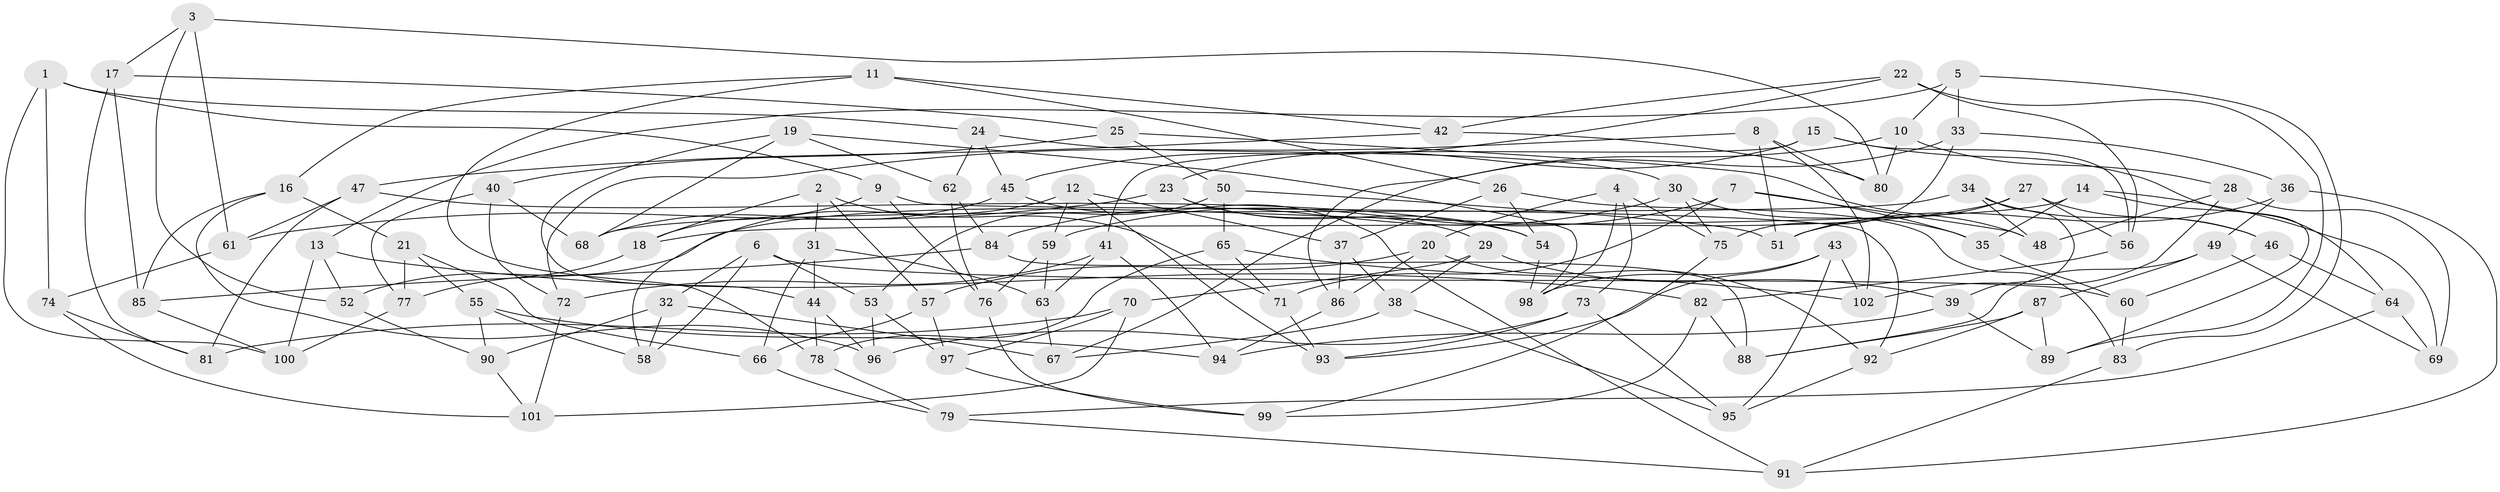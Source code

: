 // coarse degree distribution, {6: 0.5833333333333334, 5: 0.1, 4: 0.31666666666666665}
// Generated by graph-tools (version 1.1) at 2025/52/02/27/25 19:52:31]
// undirected, 102 vertices, 204 edges
graph export_dot {
graph [start="1"]
  node [color=gray90,style=filled];
  1;
  2;
  3;
  4;
  5;
  6;
  7;
  8;
  9;
  10;
  11;
  12;
  13;
  14;
  15;
  16;
  17;
  18;
  19;
  20;
  21;
  22;
  23;
  24;
  25;
  26;
  27;
  28;
  29;
  30;
  31;
  32;
  33;
  34;
  35;
  36;
  37;
  38;
  39;
  40;
  41;
  42;
  43;
  44;
  45;
  46;
  47;
  48;
  49;
  50;
  51;
  52;
  53;
  54;
  55;
  56;
  57;
  58;
  59;
  60;
  61;
  62;
  63;
  64;
  65;
  66;
  67;
  68;
  69;
  70;
  71;
  72;
  73;
  74;
  75;
  76;
  77;
  78;
  79;
  80;
  81;
  82;
  83;
  84;
  85;
  86;
  87;
  88;
  89;
  90;
  91;
  92;
  93;
  94;
  95;
  96;
  97;
  98;
  99;
  100;
  101;
  102;
  1 -- 100;
  1 -- 9;
  1 -- 24;
  1 -- 74;
  2 -- 57;
  2 -- 31;
  2 -- 18;
  2 -- 71;
  3 -- 52;
  3 -- 80;
  3 -- 61;
  3 -- 17;
  4 -- 98;
  4 -- 20;
  4 -- 73;
  4 -- 75;
  5 -- 10;
  5 -- 13;
  5 -- 83;
  5 -- 33;
  6 -- 58;
  6 -- 32;
  6 -- 60;
  6 -- 53;
  7 -- 48;
  7 -- 71;
  7 -- 59;
  7 -- 35;
  8 -- 72;
  8 -- 51;
  8 -- 80;
  8 -- 102;
  9 -- 76;
  9 -- 92;
  9 -- 18;
  10 -- 86;
  10 -- 80;
  10 -- 28;
  11 -- 26;
  11 -- 42;
  11 -- 78;
  11 -- 16;
  12 -- 59;
  12 -- 58;
  12 -- 37;
  12 -- 93;
  13 -- 100;
  13 -- 52;
  13 -- 82;
  14 -- 89;
  14 -- 69;
  14 -- 18;
  14 -- 35;
  15 -- 41;
  15 -- 23;
  15 -- 56;
  15 -- 64;
  16 -- 85;
  16 -- 21;
  16 -- 96;
  17 -- 85;
  17 -- 81;
  17 -- 25;
  18 -- 77;
  19 -- 62;
  19 -- 44;
  19 -- 68;
  19 -- 98;
  20 -- 57;
  20 -- 92;
  20 -- 86;
  21 -- 77;
  21 -- 66;
  21 -- 55;
  22 -- 45;
  22 -- 42;
  22 -- 56;
  22 -- 89;
  23 -- 61;
  23 -- 29;
  23 -- 54;
  24 -- 62;
  24 -- 30;
  24 -- 45;
  25 -- 40;
  25 -- 50;
  25 -- 48;
  26 -- 54;
  26 -- 83;
  26 -- 37;
  27 -- 51;
  27 -- 52;
  27 -- 56;
  27 -- 46;
  28 -- 69;
  28 -- 48;
  28 -- 102;
  29 -- 70;
  29 -- 39;
  29 -- 38;
  30 -- 35;
  30 -- 75;
  30 -- 84;
  31 -- 44;
  31 -- 66;
  31 -- 63;
  32 -- 67;
  32 -- 90;
  32 -- 58;
  33 -- 67;
  33 -- 75;
  33 -- 36;
  34 -- 46;
  34 -- 68;
  34 -- 39;
  34 -- 48;
  35 -- 60;
  36 -- 49;
  36 -- 91;
  36 -- 51;
  37 -- 86;
  37 -- 38;
  38 -- 67;
  38 -- 95;
  39 -- 94;
  39 -- 89;
  40 -- 72;
  40 -- 77;
  40 -- 68;
  41 -- 94;
  41 -- 72;
  41 -- 63;
  42 -- 80;
  42 -- 47;
  43 -- 98;
  43 -- 93;
  43 -- 102;
  43 -- 95;
  44 -- 96;
  44 -- 78;
  45 -- 91;
  45 -- 68;
  46 -- 64;
  46 -- 60;
  47 -- 81;
  47 -- 61;
  47 -- 54;
  49 -- 69;
  49 -- 87;
  49 -- 88;
  50 -- 65;
  50 -- 51;
  50 -- 53;
  52 -- 90;
  53 -- 96;
  53 -- 97;
  54 -- 98;
  55 -- 90;
  55 -- 58;
  55 -- 94;
  56 -- 82;
  57 -- 97;
  57 -- 66;
  59 -- 76;
  59 -- 63;
  60 -- 83;
  61 -- 74;
  62 -- 76;
  62 -- 84;
  63 -- 67;
  64 -- 79;
  64 -- 69;
  65 -- 78;
  65 -- 71;
  65 -- 102;
  66 -- 79;
  70 -- 97;
  70 -- 101;
  70 -- 81;
  71 -- 93;
  72 -- 101;
  73 -- 93;
  73 -- 95;
  73 -- 96;
  74 -- 101;
  74 -- 81;
  75 -- 99;
  76 -- 99;
  77 -- 100;
  78 -- 79;
  79 -- 91;
  82 -- 99;
  82 -- 88;
  83 -- 91;
  84 -- 88;
  84 -- 85;
  85 -- 100;
  86 -- 94;
  87 -- 92;
  87 -- 89;
  87 -- 88;
  90 -- 101;
  92 -- 95;
  97 -- 99;
}

